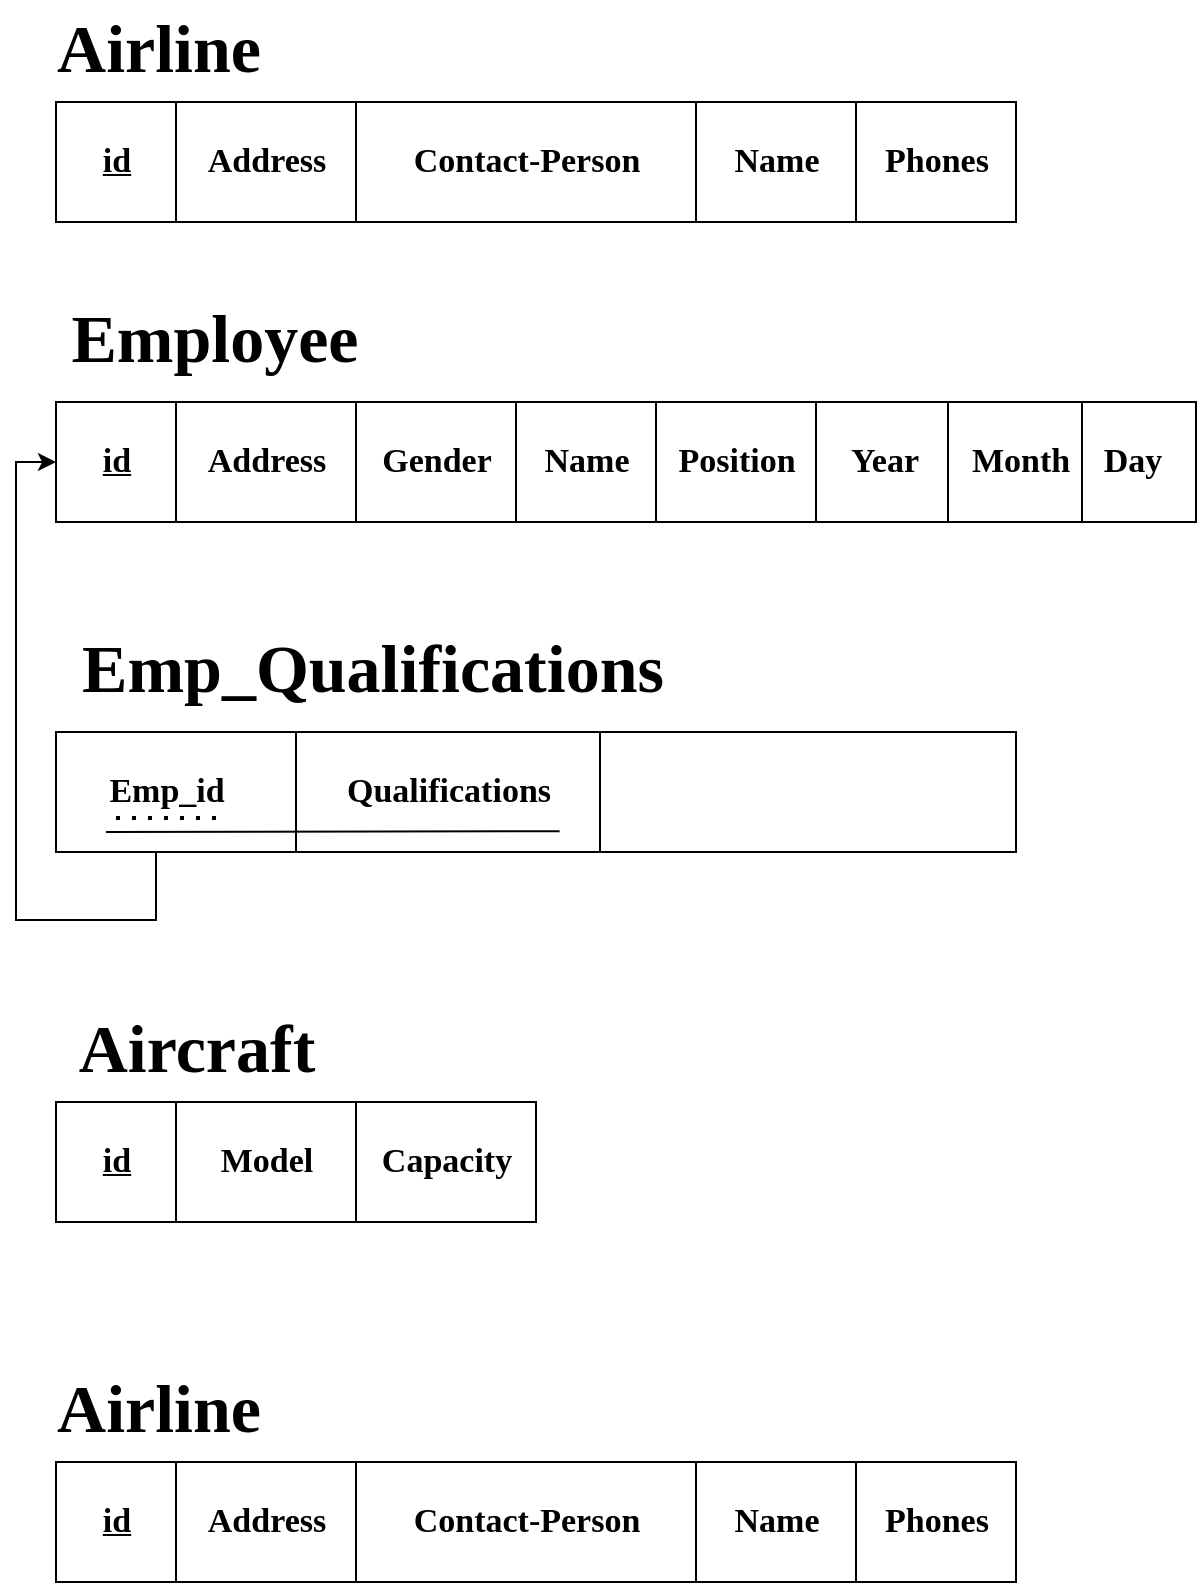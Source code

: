 <mxfile version="24.8.3">
  <diagram id="R2lEEEUBdFMjLlhIrx00" name="Page-1">
    <mxGraphModel dx="1050" dy="569" grid="1" gridSize="10" guides="1" tooltips="1" connect="1" arrows="1" fold="1" page="1" pageScale="1" pageWidth="850" pageHeight="1100" math="0" shadow="0" extFonts="Permanent Marker^https://fonts.googleapis.com/css?family=Permanent+Marker">
      <root>
        <mxCell id="0" />
        <mxCell id="1" parent="0" />
        <mxCell id="Bw7EAKAciVcx9pnnwqS2-1" value="" style="rounded=0;whiteSpace=wrap;html=1;" vertex="1" parent="1">
          <mxGeometry x="140" y="91" width="480" height="60" as="geometry" />
        </mxCell>
        <mxCell id="Bw7EAKAciVcx9pnnwqS2-2" value="" style="endArrow=none;html=1;rounded=0;" edge="1" parent="1">
          <mxGeometry width="50" height="50" relative="1" as="geometry">
            <mxPoint x="200" y="151" as="sourcePoint" />
            <mxPoint x="200" y="91" as="targetPoint" />
          </mxGeometry>
        </mxCell>
        <mxCell id="Bw7EAKAciVcx9pnnwqS2-3" value="" style="endArrow=none;html=1;rounded=0;" edge="1" parent="1">
          <mxGeometry width="50" height="50" relative="1" as="geometry">
            <mxPoint x="290" y="151" as="sourcePoint" />
            <mxPoint x="290" y="91" as="targetPoint" />
          </mxGeometry>
        </mxCell>
        <mxCell id="Bw7EAKAciVcx9pnnwqS2-4" value="&lt;font style=&quot;font-size: 34px;&quot; face=&quot;Architects Daughter&quot;&gt;&lt;b&gt;Airline&lt;/b&gt;&lt;/font&gt;" style="text;html=1;align=center;verticalAlign=middle;resizable=0;points=[];autosize=1;strokeColor=none;fillColor=none;" vertex="1" parent="1">
          <mxGeometry x="131" y="40" width="120" height="50" as="geometry" />
        </mxCell>
        <mxCell id="Bw7EAKAciVcx9pnnwqS2-5" value="&lt;font face=&quot;Architects Daughter&quot; style=&quot;font-size: 17px;&quot;&gt;&lt;b&gt;id&lt;/b&gt;&lt;/font&gt;" style="text;html=1;align=center;verticalAlign=middle;resizable=0;points=[];autosize=1;strokeColor=none;fillColor=none;fontStyle=4" vertex="1" parent="1">
          <mxGeometry x="155" y="106" width="30" height="30" as="geometry" />
        </mxCell>
        <mxCell id="Bw7EAKAciVcx9pnnwqS2-6" value="&lt;font style=&quot;font-size: 17px;&quot; face=&quot;Architects Daughter&quot;&gt;&lt;b&gt;Address&lt;/b&gt;&lt;/font&gt;" style="text;html=1;align=center;verticalAlign=middle;resizable=0;points=[];autosize=1;strokeColor=none;fillColor=none;" vertex="1" parent="1">
          <mxGeometry x="200" y="106" width="90" height="30" as="geometry" />
        </mxCell>
        <mxCell id="Bw7EAKAciVcx9pnnwqS2-8" value="" style="endArrow=none;html=1;rounded=0;" edge="1" parent="1">
          <mxGeometry width="50" height="50" relative="1" as="geometry">
            <mxPoint x="460" y="151" as="sourcePoint" />
            <mxPoint x="460" y="91" as="targetPoint" />
          </mxGeometry>
        </mxCell>
        <mxCell id="Bw7EAKAciVcx9pnnwqS2-9" value="" style="endArrow=none;html=1;rounded=0;" edge="1" parent="1">
          <mxGeometry width="50" height="50" relative="1" as="geometry">
            <mxPoint x="540" y="151" as="sourcePoint" />
            <mxPoint x="540" y="91" as="targetPoint" />
          </mxGeometry>
        </mxCell>
        <mxCell id="Bw7EAKAciVcx9pnnwqS2-10" value="&lt;font style=&quot;font-size: 17px;&quot; face=&quot;Architects Daughter&quot;&gt;&lt;b&gt;Contact-Person&lt;/b&gt;&lt;/font&gt;" style="text;html=1;align=center;verticalAlign=middle;resizable=0;points=[];autosize=1;strokeColor=none;fillColor=none;" vertex="1" parent="1">
          <mxGeometry x="300" y="106" width="150" height="30" as="geometry" />
        </mxCell>
        <mxCell id="Bw7EAKAciVcx9pnnwqS2-11" value="&lt;font style=&quot;font-size: 17px;&quot; face=&quot;Architects Daughter&quot;&gt;&lt;b&gt;Name&lt;/b&gt;&lt;/font&gt;" style="text;html=1;align=center;verticalAlign=middle;resizable=0;points=[];autosize=1;strokeColor=none;fillColor=none;" vertex="1" parent="1">
          <mxGeometry x="465" y="106" width="70" height="30" as="geometry" />
        </mxCell>
        <mxCell id="Bw7EAKAciVcx9pnnwqS2-14" value="&lt;font style=&quot;font-size: 17px;&quot; face=&quot;Architects Daughter&quot;&gt;&lt;b&gt;Phones&lt;/b&gt;&lt;/font&gt;" style="text;html=1;align=center;verticalAlign=middle;resizable=0;points=[];autosize=1;strokeColor=none;fillColor=none;" vertex="1" parent="1">
          <mxGeometry x="540" y="106" width="80" height="30" as="geometry" />
        </mxCell>
        <mxCell id="Bw7EAKAciVcx9pnnwqS2-18" value="" style="rounded=0;whiteSpace=wrap;html=1;" vertex="1" parent="1">
          <mxGeometry x="140" y="241" width="570" height="60" as="geometry" />
        </mxCell>
        <mxCell id="Bw7EAKAciVcx9pnnwqS2-19" value="" style="endArrow=none;html=1;rounded=0;" edge="1" parent="1">
          <mxGeometry width="50" height="50" relative="1" as="geometry">
            <mxPoint x="200" y="301" as="sourcePoint" />
            <mxPoint x="200" y="241" as="targetPoint" />
          </mxGeometry>
        </mxCell>
        <mxCell id="Bw7EAKAciVcx9pnnwqS2-20" value="" style="endArrow=none;html=1;rounded=0;" edge="1" parent="1">
          <mxGeometry width="50" height="50" relative="1" as="geometry">
            <mxPoint x="290" y="301" as="sourcePoint" />
            <mxPoint x="290" y="241" as="targetPoint" />
          </mxGeometry>
        </mxCell>
        <mxCell id="Bw7EAKAciVcx9pnnwqS2-21" value="&lt;font style=&quot;font-size: 34px;&quot; face=&quot;Architects Daughter&quot;&gt;&lt;b&gt;Employee&lt;/b&gt;&lt;/font&gt;" style="text;html=1;align=center;verticalAlign=middle;resizable=0;points=[];autosize=1;strokeColor=none;fillColor=none;" vertex="1" parent="1">
          <mxGeometry x="134" y="185" width="170" height="50" as="geometry" />
        </mxCell>
        <mxCell id="Bw7EAKAciVcx9pnnwqS2-22" value="&lt;font face=&quot;Architects Daughter&quot; style=&quot;font-size: 17px;&quot;&gt;&lt;b&gt;id&lt;/b&gt;&lt;/font&gt;" style="text;html=1;align=center;verticalAlign=middle;resizable=0;points=[];autosize=1;strokeColor=none;fillColor=none;fontStyle=4" vertex="1" parent="1">
          <mxGeometry x="155" y="256" width="30" height="30" as="geometry" />
        </mxCell>
        <mxCell id="Bw7EAKAciVcx9pnnwqS2-23" value="&lt;font style=&quot;font-size: 17px;&quot; face=&quot;Architects Daughter&quot;&gt;&lt;b&gt;Address&lt;/b&gt;&lt;/font&gt;" style="text;html=1;align=center;verticalAlign=middle;resizable=0;points=[];autosize=1;strokeColor=none;fillColor=none;" vertex="1" parent="1">
          <mxGeometry x="200" y="256" width="90" height="30" as="geometry" />
        </mxCell>
        <mxCell id="Bw7EAKAciVcx9pnnwqS2-24" value="" style="endArrow=none;html=1;rounded=0;" edge="1" parent="1">
          <mxGeometry width="50" height="50" relative="1" as="geometry">
            <mxPoint x="370" y="301" as="sourcePoint" />
            <mxPoint x="370" y="241" as="targetPoint" />
          </mxGeometry>
        </mxCell>
        <mxCell id="Bw7EAKAciVcx9pnnwqS2-25" value="" style="endArrow=none;html=1;rounded=0;" edge="1" parent="1">
          <mxGeometry width="50" height="50" relative="1" as="geometry">
            <mxPoint x="440" y="301" as="sourcePoint" />
            <mxPoint x="440" y="241" as="targetPoint" />
          </mxGeometry>
        </mxCell>
        <mxCell id="Bw7EAKAciVcx9pnnwqS2-26" value="&lt;font style=&quot;font-size: 17px;&quot; face=&quot;Architects Daughter&quot;&gt;&lt;b&gt;Gender&lt;/b&gt;&lt;/font&gt;" style="text;html=1;align=center;verticalAlign=middle;resizable=0;points=[];autosize=1;strokeColor=none;fillColor=none;" vertex="1" parent="1">
          <mxGeometry x="290" y="256" width="80" height="30" as="geometry" />
        </mxCell>
        <mxCell id="Bw7EAKAciVcx9pnnwqS2-27" value="&lt;font style=&quot;font-size: 17px;&quot; face=&quot;Architects Daughter&quot;&gt;&lt;b&gt;Name&lt;/b&gt;&lt;/font&gt;" style="text;html=1;align=center;verticalAlign=middle;resizable=0;points=[];autosize=1;strokeColor=none;fillColor=none;" vertex="1" parent="1">
          <mxGeometry x="370" y="256" width="70" height="30" as="geometry" />
        </mxCell>
        <mxCell id="Bw7EAKAciVcx9pnnwqS2-28" value="&lt;font style=&quot;font-size: 17px;&quot; face=&quot;Architects Daughter&quot;&gt;&lt;b&gt;Position&lt;/b&gt;&lt;/font&gt;" style="text;html=1;align=center;verticalAlign=middle;resizable=0;points=[];autosize=1;strokeColor=none;fillColor=none;" vertex="1" parent="1">
          <mxGeometry x="440" y="256" width="80" height="30" as="geometry" />
        </mxCell>
        <mxCell id="Bw7EAKAciVcx9pnnwqS2-29" value="" style="endArrow=none;html=1;rounded=0;" edge="1" parent="1">
          <mxGeometry width="50" height="50" relative="1" as="geometry">
            <mxPoint x="520" y="301" as="sourcePoint" />
            <mxPoint x="520" y="241" as="targetPoint" />
          </mxGeometry>
        </mxCell>
        <mxCell id="Bw7EAKAciVcx9pnnwqS2-47" style="edgeStyle=orthogonalEdgeStyle;rounded=0;orthogonalLoop=1;jettySize=auto;html=1;exitX=0.25;exitY=1;exitDx=0;exitDy=0;entryX=0;entryY=0.5;entryDx=0;entryDy=0;" edge="1" parent="1" source="Bw7EAKAciVcx9pnnwqS2-30" target="Bw7EAKAciVcx9pnnwqS2-18">
          <mxGeometry relative="1" as="geometry">
            <Array as="points">
              <mxPoint x="190" y="466" />
              <mxPoint x="190" y="500" />
              <mxPoint x="120" y="500" />
              <mxPoint x="120" y="271" />
            </Array>
          </mxGeometry>
        </mxCell>
        <mxCell id="Bw7EAKAciVcx9pnnwqS2-30" value="" style="rounded=0;whiteSpace=wrap;html=1;" vertex="1" parent="1">
          <mxGeometry x="140" y="406" width="480" height="60" as="geometry" />
        </mxCell>
        <mxCell id="Bw7EAKAciVcx9pnnwqS2-31" value="" style="endArrow=none;html=1;rounded=0;" edge="1" parent="1">
          <mxGeometry width="50" height="50" relative="1" as="geometry">
            <mxPoint x="260" y="466" as="sourcePoint" />
            <mxPoint x="260" y="406" as="targetPoint" />
          </mxGeometry>
        </mxCell>
        <mxCell id="Bw7EAKAciVcx9pnnwqS2-33" value="&lt;font style=&quot;font-size: 34px;&quot; face=&quot;Architects Daughter&quot;&gt;&lt;b&gt;Emp_Qualifications&lt;/b&gt;&lt;/font&gt;" style="text;html=1;align=center;verticalAlign=middle;resizable=0;points=[];autosize=1;strokeColor=none;fillColor=none;" vertex="1" parent="1">
          <mxGeometry x="138" y="350" width="320" height="50" as="geometry" />
        </mxCell>
        <mxCell id="Bw7EAKAciVcx9pnnwqS2-34" value="&lt;font style=&quot;font-size: 17px;&quot; face=&quot;Architects Daughter&quot;&gt;&lt;b&gt;Emp_id&lt;/b&gt;&lt;/font&gt;" style="text;html=1;align=center;verticalAlign=middle;resizable=0;points=[];autosize=1;strokeColor=none;fillColor=none;fontStyle=0" vertex="1" parent="1">
          <mxGeometry x="155" y="421" width="80" height="30" as="geometry" />
        </mxCell>
        <mxCell id="Bw7EAKAciVcx9pnnwqS2-37" value="" style="endArrow=none;html=1;rounded=0;" edge="1" parent="1">
          <mxGeometry width="50" height="50" relative="1" as="geometry">
            <mxPoint x="412" y="466" as="sourcePoint" />
            <mxPoint x="412" y="406" as="targetPoint" />
          </mxGeometry>
        </mxCell>
        <mxCell id="Bw7EAKAciVcx9pnnwqS2-42" value="&lt;font style=&quot;font-size: 17px;&quot; face=&quot;Architects Daughter&quot;&gt;&lt;b&gt;Qualifications&lt;/b&gt;&lt;/font&gt;" style="text;html=1;align=center;verticalAlign=middle;resizable=0;points=[];autosize=1;strokeColor=none;fillColor=none;" vertex="1" parent="1">
          <mxGeometry x="271" y="421" width="130" height="30" as="geometry" />
        </mxCell>
        <mxCell id="Bw7EAKAciVcx9pnnwqS2-44" value="" style="endArrow=none;dashed=1;html=1;dashPattern=1 3;strokeWidth=2;rounded=0;" edge="1" parent="1">
          <mxGeometry width="50" height="50" relative="1" as="geometry">
            <mxPoint x="170" y="449" as="sourcePoint" />
            <mxPoint x="220" y="449" as="targetPoint" />
          </mxGeometry>
        </mxCell>
        <mxCell id="Bw7EAKAciVcx9pnnwqS2-45" value="" style="endArrow=none;html=1;rounded=0;entryX=0.96;entryY=1.119;entryDx=0;entryDy=0;entryPerimeter=0;" edge="1" parent="1">
          <mxGeometry width="50" height="50" relative="1" as="geometry">
            <mxPoint x="165" y="456" as="sourcePoint" />
            <mxPoint x="391.8" y="455.57" as="targetPoint" />
          </mxGeometry>
        </mxCell>
        <mxCell id="Bw7EAKAciVcx9pnnwqS2-52" value="&lt;font style=&quot;font-size: 17px;&quot; face=&quot;Architects Daughter&quot;&gt;&lt;b&gt;Year&lt;/b&gt;&lt;/font&gt;" style="text;html=1;align=center;verticalAlign=middle;resizable=0;points=[];autosize=1;strokeColor=none;fillColor=none;" vertex="1" parent="1">
          <mxGeometry x="524" y="256" width="60" height="30" as="geometry" />
        </mxCell>
        <mxCell id="Bw7EAKAciVcx9pnnwqS2-53" value="" style="endArrow=none;html=1;rounded=0;" edge="1" parent="1">
          <mxGeometry width="50" height="50" relative="1" as="geometry">
            <mxPoint x="586" y="301" as="sourcePoint" />
            <mxPoint x="586" y="241" as="targetPoint" />
          </mxGeometry>
        </mxCell>
        <mxCell id="Bw7EAKAciVcx9pnnwqS2-54" value="&lt;font style=&quot;font-size: 17px;&quot; face=&quot;Architects Daughter&quot;&gt;&lt;b&gt;Month&lt;/b&gt;&lt;/font&gt;" style="text;html=1;align=center;verticalAlign=middle;resizable=0;points=[];autosize=1;strokeColor=none;fillColor=none;" vertex="1" parent="1">
          <mxGeometry x="587" y="256" width="70" height="30" as="geometry" />
        </mxCell>
        <mxCell id="Bw7EAKAciVcx9pnnwqS2-55" value="" style="endArrow=none;html=1;rounded=0;" edge="1" parent="1">
          <mxGeometry width="50" height="50" relative="1" as="geometry">
            <mxPoint x="653" y="301" as="sourcePoint" />
            <mxPoint x="653" y="241" as="targetPoint" />
          </mxGeometry>
        </mxCell>
        <mxCell id="Bw7EAKAciVcx9pnnwqS2-56" value="&lt;font face=&quot;Architects Daughter&quot;&gt;&lt;span style=&quot;font-size: 17px;&quot;&gt;&lt;b&gt;Day&lt;/b&gt;&lt;/span&gt;&lt;/font&gt;" style="text;html=1;align=center;verticalAlign=middle;resizable=0;points=[];autosize=1;strokeColor=none;fillColor=none;" vertex="1" parent="1">
          <mxGeometry x="653" y="256" width="50" height="30" as="geometry" />
        </mxCell>
        <mxCell id="Bw7EAKAciVcx9pnnwqS2-59" value="" style="rounded=0;whiteSpace=wrap;html=1;" vertex="1" parent="1">
          <mxGeometry x="140" y="591" width="240" height="60" as="geometry" />
        </mxCell>
        <mxCell id="Bw7EAKAciVcx9pnnwqS2-60" value="" style="endArrow=none;html=1;rounded=0;" edge="1" parent="1">
          <mxGeometry width="50" height="50" relative="1" as="geometry">
            <mxPoint x="200" y="651" as="sourcePoint" />
            <mxPoint x="200" y="591" as="targetPoint" />
          </mxGeometry>
        </mxCell>
        <mxCell id="Bw7EAKAciVcx9pnnwqS2-61" value="" style="endArrow=none;html=1;rounded=0;" edge="1" parent="1">
          <mxGeometry width="50" height="50" relative="1" as="geometry">
            <mxPoint x="290" y="651" as="sourcePoint" />
            <mxPoint x="290" y="591" as="targetPoint" />
          </mxGeometry>
        </mxCell>
        <mxCell id="Bw7EAKAciVcx9pnnwqS2-62" value="&lt;font style=&quot;font-size: 34px;&quot; face=&quot;Architects Daughter&quot;&gt;&lt;b&gt;Aircraft&lt;/b&gt;&lt;/font&gt;" style="text;html=1;align=center;verticalAlign=middle;resizable=0;points=[];autosize=1;strokeColor=none;fillColor=none;" vertex="1" parent="1">
          <mxGeometry x="130" y="540" width="160" height="50" as="geometry" />
        </mxCell>
        <mxCell id="Bw7EAKAciVcx9pnnwqS2-63" value="&lt;font face=&quot;Architects Daughter&quot; style=&quot;font-size: 17px;&quot;&gt;&lt;b&gt;id&lt;/b&gt;&lt;/font&gt;" style="text;html=1;align=center;verticalAlign=middle;resizable=0;points=[];autosize=1;strokeColor=none;fillColor=none;fontStyle=4" vertex="1" parent="1">
          <mxGeometry x="155" y="606" width="30" height="30" as="geometry" />
        </mxCell>
        <mxCell id="Bw7EAKAciVcx9pnnwqS2-64" value="&lt;font style=&quot;font-size: 17px;&quot; face=&quot;Architects Daughter&quot;&gt;&lt;b&gt;Model&lt;/b&gt;&lt;/font&gt;" style="text;html=1;align=center;verticalAlign=middle;resizable=0;points=[];autosize=1;strokeColor=none;fillColor=none;" vertex="1" parent="1">
          <mxGeometry x="210" y="606" width="70" height="30" as="geometry" />
        </mxCell>
        <mxCell id="Bw7EAKAciVcx9pnnwqS2-67" value="&lt;font style=&quot;font-size: 17px;&quot; face=&quot;Architects Daughter&quot;&gt;&lt;b&gt;Capacity&lt;/b&gt;&lt;/font&gt;" style="text;html=1;align=center;verticalAlign=middle;resizable=0;points=[];autosize=1;strokeColor=none;fillColor=none;" vertex="1" parent="1">
          <mxGeometry x="290" y="606" width="90" height="30" as="geometry" />
        </mxCell>
        <mxCell id="Bw7EAKAciVcx9pnnwqS2-70" value="" style="rounded=0;whiteSpace=wrap;html=1;" vertex="1" parent="1">
          <mxGeometry x="140" y="771" width="480" height="60" as="geometry" />
        </mxCell>
        <mxCell id="Bw7EAKAciVcx9pnnwqS2-71" value="" style="endArrow=none;html=1;rounded=0;" edge="1" parent="1">
          <mxGeometry width="50" height="50" relative="1" as="geometry">
            <mxPoint x="200" y="831" as="sourcePoint" />
            <mxPoint x="200" y="771" as="targetPoint" />
          </mxGeometry>
        </mxCell>
        <mxCell id="Bw7EAKAciVcx9pnnwqS2-72" value="" style="endArrow=none;html=1;rounded=0;" edge="1" parent="1">
          <mxGeometry width="50" height="50" relative="1" as="geometry">
            <mxPoint x="290" y="831" as="sourcePoint" />
            <mxPoint x="290" y="771" as="targetPoint" />
          </mxGeometry>
        </mxCell>
        <mxCell id="Bw7EAKAciVcx9pnnwqS2-73" value="&lt;font style=&quot;font-size: 34px;&quot; face=&quot;Architects Daughter&quot;&gt;&lt;b&gt;Airline&lt;/b&gt;&lt;/font&gt;" style="text;html=1;align=center;verticalAlign=middle;resizable=0;points=[];autosize=1;strokeColor=none;fillColor=none;" vertex="1" parent="1">
          <mxGeometry x="131" y="720" width="120" height="50" as="geometry" />
        </mxCell>
        <mxCell id="Bw7EAKAciVcx9pnnwqS2-74" value="&lt;font face=&quot;Architects Daughter&quot; style=&quot;font-size: 17px;&quot;&gt;&lt;b&gt;id&lt;/b&gt;&lt;/font&gt;" style="text;html=1;align=center;verticalAlign=middle;resizable=0;points=[];autosize=1;strokeColor=none;fillColor=none;fontStyle=4" vertex="1" parent="1">
          <mxGeometry x="155" y="786" width="30" height="30" as="geometry" />
        </mxCell>
        <mxCell id="Bw7EAKAciVcx9pnnwqS2-75" value="&lt;font style=&quot;font-size: 17px;&quot; face=&quot;Architects Daughter&quot;&gt;&lt;b&gt;Address&lt;/b&gt;&lt;/font&gt;" style="text;html=1;align=center;verticalAlign=middle;resizable=0;points=[];autosize=1;strokeColor=none;fillColor=none;" vertex="1" parent="1">
          <mxGeometry x="200" y="786" width="90" height="30" as="geometry" />
        </mxCell>
        <mxCell id="Bw7EAKAciVcx9pnnwqS2-76" value="" style="endArrow=none;html=1;rounded=0;" edge="1" parent="1">
          <mxGeometry width="50" height="50" relative="1" as="geometry">
            <mxPoint x="460" y="831" as="sourcePoint" />
            <mxPoint x="460" y="771" as="targetPoint" />
          </mxGeometry>
        </mxCell>
        <mxCell id="Bw7EAKAciVcx9pnnwqS2-77" value="" style="endArrow=none;html=1;rounded=0;" edge="1" parent="1">
          <mxGeometry width="50" height="50" relative="1" as="geometry">
            <mxPoint x="540" y="831" as="sourcePoint" />
            <mxPoint x="540" y="771" as="targetPoint" />
          </mxGeometry>
        </mxCell>
        <mxCell id="Bw7EAKAciVcx9pnnwqS2-78" value="&lt;font style=&quot;font-size: 17px;&quot; face=&quot;Architects Daughter&quot;&gt;&lt;b&gt;Contact-Person&lt;/b&gt;&lt;/font&gt;" style="text;html=1;align=center;verticalAlign=middle;resizable=0;points=[];autosize=1;strokeColor=none;fillColor=none;" vertex="1" parent="1">
          <mxGeometry x="300" y="786" width="150" height="30" as="geometry" />
        </mxCell>
        <mxCell id="Bw7EAKAciVcx9pnnwqS2-79" value="&lt;font style=&quot;font-size: 17px;&quot; face=&quot;Architects Daughter&quot;&gt;&lt;b&gt;Name&lt;/b&gt;&lt;/font&gt;" style="text;html=1;align=center;verticalAlign=middle;resizable=0;points=[];autosize=1;strokeColor=none;fillColor=none;" vertex="1" parent="1">
          <mxGeometry x="465" y="786" width="70" height="30" as="geometry" />
        </mxCell>
        <mxCell id="Bw7EAKAciVcx9pnnwqS2-80" value="&lt;font style=&quot;font-size: 17px;&quot; face=&quot;Architects Daughter&quot;&gt;&lt;b&gt;Phones&lt;/b&gt;&lt;/font&gt;" style="text;html=1;align=center;verticalAlign=middle;resizable=0;points=[];autosize=1;strokeColor=none;fillColor=none;" vertex="1" parent="1">
          <mxGeometry x="540" y="786" width="80" height="30" as="geometry" />
        </mxCell>
      </root>
    </mxGraphModel>
  </diagram>
</mxfile>
